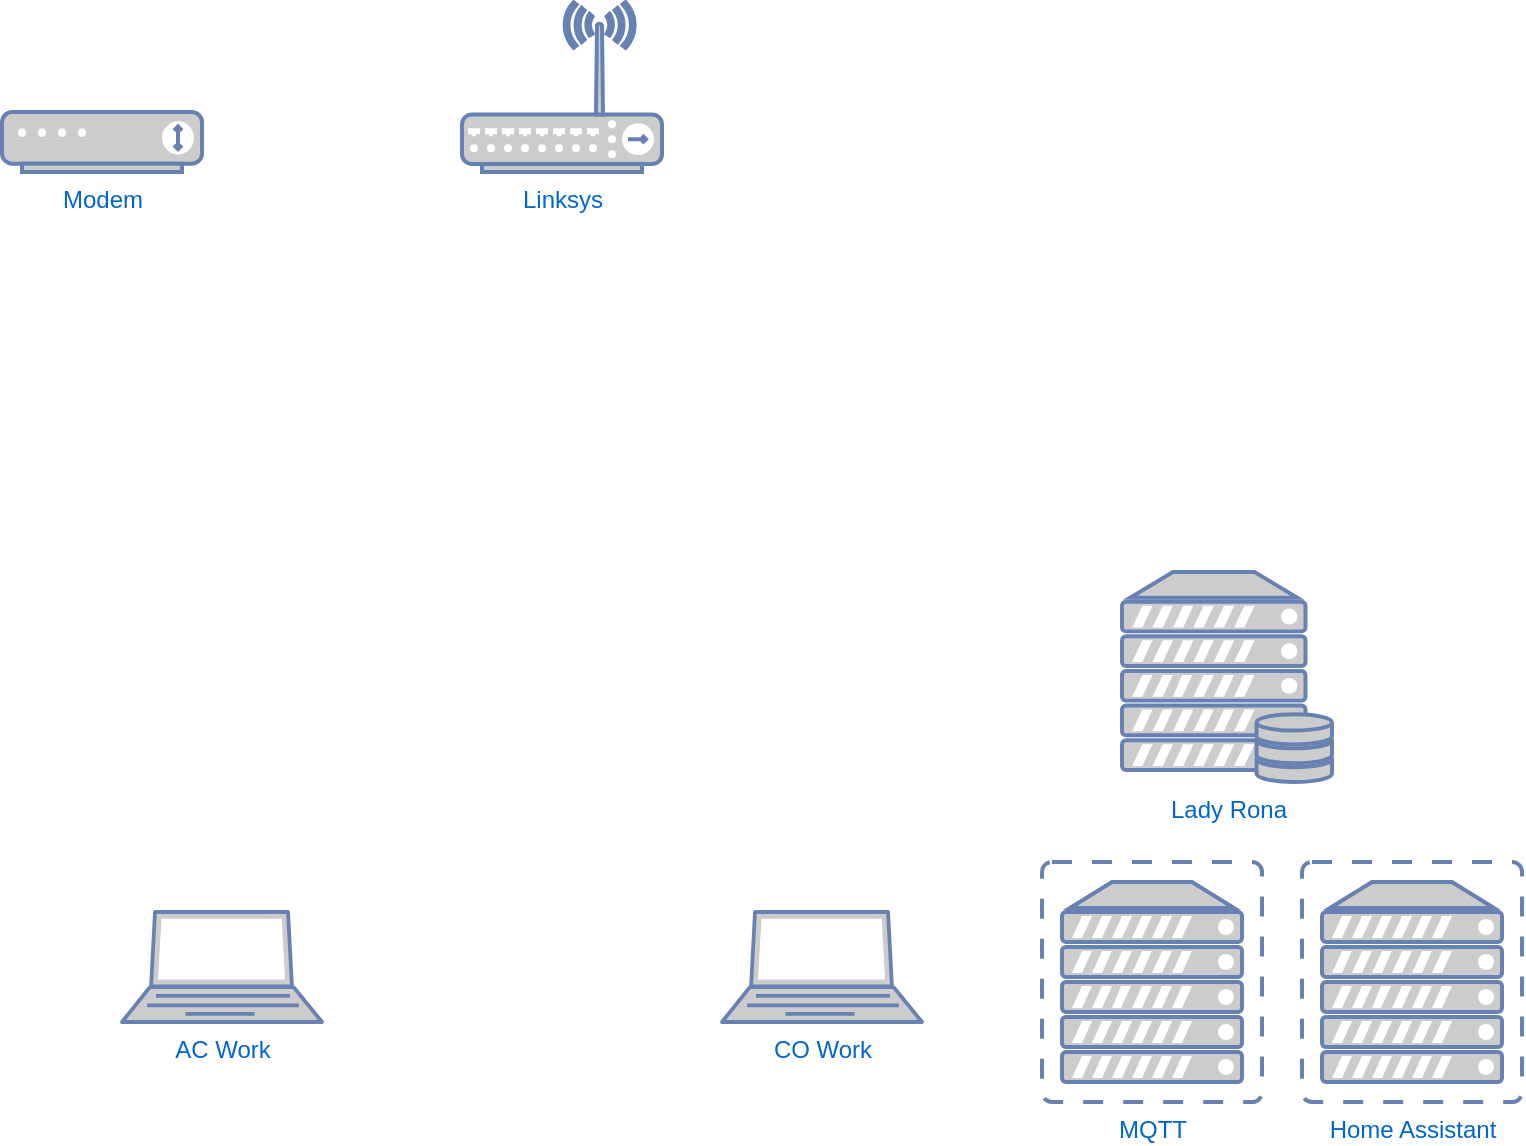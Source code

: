 <mxfile version="17.4.4" type="github"><diagram id="1YSOgjtAHu8lS44mb7FD" name="Page-1"><mxGraphModel dx="946" dy="597" grid="1" gridSize="10" guides="1" tooltips="1" connect="1" arrows="1" fold="1" page="1" pageScale="1" pageWidth="827" pageHeight="1169" math="0" shadow="0"><root><mxCell id="0"/><mxCell id="1" parent="0"/><mxCell id="hc0SCKD6t5G1tuEiW9C8-5" value="Modem" style="fontColor=#0066CC;verticalAlign=top;verticalLabelPosition=bottom;labelPosition=center;align=center;html=1;outlineConnect=0;fillColor=#CCCCCC;strokeColor=#6881B3;gradientColor=none;gradientDirection=north;strokeWidth=2;shape=mxgraph.networks.modem;" vertex="1" parent="1"><mxGeometry x="70" y="90" width="100" height="30" as="geometry"/></mxCell><mxCell id="hc0SCKD6t5G1tuEiW9C8-6" value="AC Work" style="fontColor=#0066CC;verticalAlign=top;verticalLabelPosition=bottom;labelPosition=center;align=center;html=1;outlineConnect=0;fillColor=#CCCCCC;strokeColor=#6881B3;gradientColor=none;gradientDirection=north;strokeWidth=2;shape=mxgraph.networks.laptop;" vertex="1" parent="1"><mxGeometry x="130" y="490" width="100" height="55" as="geometry"/></mxCell><mxCell id="hc0SCKD6t5G1tuEiW9C8-7" value="CO Work" style="fontColor=#0066CC;verticalAlign=top;verticalLabelPosition=bottom;labelPosition=center;align=center;html=1;outlineConnect=0;fillColor=#CCCCCC;strokeColor=#6881B3;gradientColor=none;gradientDirection=north;strokeWidth=2;shape=mxgraph.networks.laptop;" vertex="1" parent="1"><mxGeometry x="430" y="490" width="100" height="55" as="geometry"/></mxCell><mxCell id="hc0SCKD6t5G1tuEiW9C8-8" value="MQTT" style="fontColor=#0066CC;verticalAlign=top;verticalLabelPosition=bottom;labelPosition=center;align=center;html=1;outlineConnect=0;fillColor=#CCCCCC;strokeColor=#6881B3;gradientColor=none;gradientDirection=north;strokeWidth=2;shape=mxgraph.networks.virtual_server;" vertex="1" parent="1"><mxGeometry x="590" y="465" width="110" height="120" as="geometry"/></mxCell><mxCell id="hc0SCKD6t5G1tuEiW9C8-9" value="Home Assistant" style="fontColor=#0066CC;verticalAlign=top;verticalLabelPosition=bottom;labelPosition=center;align=center;html=1;outlineConnect=0;fillColor=#CCCCCC;strokeColor=#6881B3;gradientColor=none;gradientDirection=north;strokeWidth=2;shape=mxgraph.networks.virtual_server;" vertex="1" parent="1"><mxGeometry x="720" y="465" width="110" height="120" as="geometry"/></mxCell><mxCell id="hc0SCKD6t5G1tuEiW9C8-10" value="Lady Rona" style="fontColor=#0066CC;verticalAlign=top;verticalLabelPosition=bottom;labelPosition=center;align=center;html=1;outlineConnect=0;fillColor=#CCCCCC;strokeColor=#6881B3;gradientColor=none;gradientDirection=north;strokeWidth=2;shape=mxgraph.networks.server_storage;" vertex="1" parent="1"><mxGeometry x="630" y="320" width="105" height="105" as="geometry"/></mxCell><mxCell id="hc0SCKD6t5G1tuEiW9C8-11" value="Linksys" style="fontColor=#0066CC;verticalAlign=top;verticalLabelPosition=bottom;labelPosition=center;align=center;html=1;outlineConnect=0;fillColor=#CCCCCC;strokeColor=#6881B3;gradientColor=none;gradientDirection=north;strokeWidth=2;shape=mxgraph.networks.wireless_hub;" vertex="1" parent="1"><mxGeometry x="300" y="35" width="100" height="85" as="geometry"/></mxCell></root></mxGraphModel></diagram></mxfile>